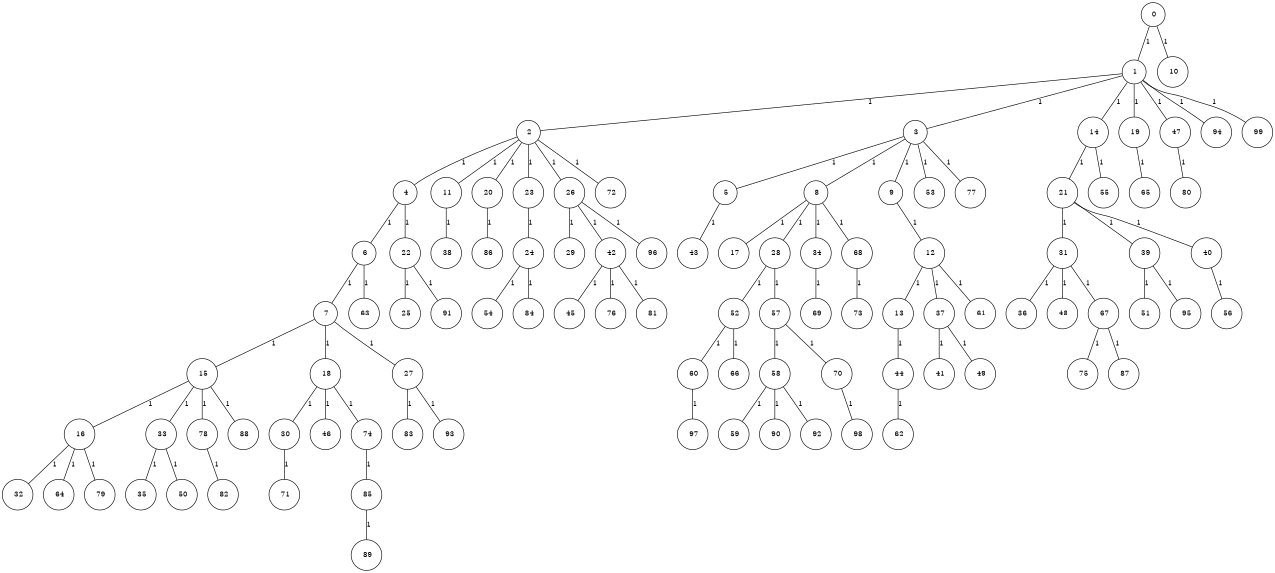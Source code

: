 graph G {
size="8.5,11;"
ratio = "expand;"
fixedsize="true;"
overlap="scale;"
node[shape=circle,width=.12,hight=.12,fontsize=12]
edge[fontsize=12]

0[label=" 0" color=black, pos="0.90476775,1.3335328!"];
1[label=" 1" color=black, pos="1.5204547,1.3064026!"];
2[label=" 2" color=black, pos="1.1134714,1.3400579!"];
3[label=" 3" color=black, pos="1.6291316,0.20238303!"];
4[label=" 4" color=black, pos="2.4858599,0.46500808!"];
5[label=" 5" color=black, pos="1.9340907,0.19255651!"];
6[label=" 6" color=black, pos="1.0604668,2.0620097!"];
7[label=" 7" color=black, pos="0.46729992,2.892203!"];
8[label=" 8" color=black, pos="0.84746618,2.0791234!"];
9[label=" 9" color=black, pos="0.66433467,1.9984117!"];
10[label=" 10" color=black, pos="0.46824845,0.77329633!"];
11[label=" 11" color=black, pos="2.6358457,2.0948584!"];
12[label=" 12" color=black, pos="1.5350063,1.8381466!"];
13[label=" 13" color=black, pos="0.48641779,0.51167302!"];
14[label=" 14" color=black, pos="2.2597825,0.70722273!"];
15[label=" 15" color=black, pos="2.1884652,1.0991501!"];
16[label=" 16" color=black, pos="0.82516151,1.4038523!"];
17[label=" 17" color=black, pos="1.5637995,2.2673023!"];
18[label=" 18" color=black, pos="2.7407335,0.12942801!"];
19[label=" 19" color=black, pos="0.016277988,1.4982847!"];
20[label=" 20" color=black, pos="0.78415283,0.020381298!"];
21[label=" 21" color=black, pos="2.3671344,1.8174552!"];
22[label=" 22" color=black, pos="2.1057371,0.35399933!"];
23[label=" 23" color=black, pos="1.1241036,1.3301338!"];
24[label=" 24" color=black, pos="2.6314229,2.4387613!"];
25[label=" 25" color=black, pos="0.13625002,0.22727044!"];
26[label=" 26" color=black, pos="0.74666224,2.2535627!"];
27[label=" 27" color=black, pos="1.5809848,2.3142245!"];
28[label=" 28" color=black, pos="0.088278712,2.6357083!"];
29[label=" 29" color=black, pos="2.8666601,2.08233!"];
30[label=" 30" color=black, pos="2.9778414,1.2665995!"];
31[label=" 31" color=black, pos="0.88947878,2.0512101!"];
32[label=" 32" color=black, pos="0.33071935,2.7161242!"];
33[label=" 33" color=black, pos="2.1960351,1.3439529!"];
34[label=" 34" color=black, pos="0.30009304,0.70563751!"];
35[label=" 35" color=black, pos="2.3493629,2.2462155!"];
36[label=" 36" color=black, pos="0.35446787,2.8930548!"];
37[label=" 37" color=black, pos="0.33508728,2.1935252!"];
38[label=" 38" color=black, pos="1.4117142,1.4148737!"];
39[label=" 39" color=black, pos="0.056858063,2.8220947!"];
40[label=" 40" color=black, pos="2.9560553,0.85454678!"];
41[label=" 41" color=black, pos="1.4816134,2.0947876!"];
42[label=" 42" color=black, pos="1.7960152,1.6627843!"];
43[label=" 43" color=black, pos="1.8202871,0.5830198!"];
44[label=" 44" color=black, pos="0.79092366,1.395883!"];
45[label=" 45" color=black, pos="0.45145939,2.4389396!"];
46[label=" 46" color=black, pos="1.049533,1.1643665!"];
47[label=" 47" color=black, pos="2.3198971,1.4939685!"];
48[label=" 48" color=black, pos="0.52467998,0.42804268!"];
49[label=" 49" color=black, pos="0.54701496,0.78799983!"];
50[label=" 50" color=black, pos="1.3232554,1.4884083!"];
51[label=" 51" color=black, pos="0.359784,0.31829755!"];
52[label=" 52" color=black, pos="2.5475027,2.2767186!"];
53[label=" 53" color=black, pos="2.3035888,2.8621357!"];
54[label=" 54" color=black, pos="1.5694715,0.45951298!"];
55[label=" 55" color=black, pos="0.012963339,1.165321!"];
56[label=" 56" color=black, pos="0.30199679,0.5439367!"];
57[label=" 57" color=black, pos="1.1161939,2.1920419!"];
58[label=" 58" color=black, pos="1.7827207,0.58299185!"];
59[label=" 59" color=black, pos="2.7518784,0.29321233!"];
60[label=" 60" color=black, pos="2.61547,2.2983432!"];
61[label=" 61" color=black, pos="0.28558915,0.2721807!"];
62[label=" 62" color=black, pos="2.1869811,0.7444293!"];
63[label=" 63" color=black, pos="1.6851752,0.73758771!"];
64[label=" 64" color=black, pos="0.50311397,2.8361837!"];
65[label=" 65" color=black, pos="1.6134609,2.0587572!"];
66[label=" 66" color=black, pos="2.7086759,2.5386863!"];
67[label=" 67" color=black, pos="0.54303848,0.75993542!"];
68[label=" 68" color=black, pos="0.40182953,0.077567272!"];
69[label=" 69" color=black, pos="0.21875751,1.5424794!"];
70[label=" 70" color=black, pos="2.0814416,2.605683!"];
71[label=" 71" color=black, pos="0.19665895,1.7537888!"];
72[label=" 72" color=black, pos="2.6247951,0.31908082!"];
73[label=" 73" color=black, pos="0.61819819,1.6344376!"];
74[label=" 74" color=black, pos="2.0195871,1.7874284!"];
75[label=" 75" color=black, pos="0.0050224522,2.7211341!"];
76[label=" 76" color=black, pos="2.6056425,0.094270662!"];
77[label=" 77" color=black, pos="2.1484493,2.2301386!"];
78[label=" 78" color=black, pos="1.9236587,1.9965078!"];
79[label=" 79" color=black, pos="2.1790922,0.82009052!"];
80[label=" 80" color=black, pos="2.3402691,0.042143229!"];
81[label=" 81" color=black, pos="0.5170094,0.28534143!"];
82[label=" 82" color=black, pos="1.8497047,1.0992222!"];
83[label=" 83" color=black, pos="1.6201337,0.26157911!"];
84[label=" 84" color=black, pos="1.6190576,2.0501762!"];
85[label=" 85" color=black, pos="2.9925998,0.99739792!"];
86[label=" 86" color=black, pos="0.11613625,1.0365761!"];
87[label=" 87" color=black, pos="2.7442023,1.0991157!"];
88[label=" 88" color=black, pos="1.9958379,1.0429388!"];
89[label=" 89" color=black, pos="2.8178397,0.049443876!"];
90[label=" 90" color=black, pos="2.4010501,1.5222715!"];
91[label=" 91" color=black, pos="0.96902232,0.24695996!"];
92[label=" 92" color=black, pos="0.13970039,1.3555869!"];
93[label=" 93" color=black, pos="0.57745089,1.0485586!"];
94[label=" 94" color=black, pos="2.3468905,0.98881557!"];
95[label=" 95" color=black, pos="0.94180126,0.17556431!"];
96[label=" 96" color=black, pos="0.22919012,2.4504865!"];
97[label=" 97" color=black, pos="0.54678328,1.7145742!"];
98[label=" 98" color=black, pos="2.6485964,1.9690171!"];
99[label=" 99" color=black, pos="1.0206964,2.2056987!"];
0--1[label="1"]
0--10[label="1"]
1--2[label="1"]
1--3[label="1"]
1--14[label="1"]
1--19[label="1"]
1--47[label="1"]
1--94[label="1"]
1--99[label="1"]
2--4[label="1"]
2--11[label="1"]
2--20[label="1"]
2--23[label="1"]
2--26[label="1"]
2--72[label="1"]
3--5[label="1"]
3--8[label="1"]
3--9[label="1"]
3--53[label="1"]
3--77[label="1"]
4--6[label="1"]
4--22[label="1"]
5--43[label="1"]
6--7[label="1"]
6--63[label="1"]
7--15[label="1"]
7--18[label="1"]
7--27[label="1"]
8--17[label="1"]
8--28[label="1"]
8--34[label="1"]
8--68[label="1"]
9--12[label="1"]
11--38[label="1"]
12--13[label="1"]
12--37[label="1"]
12--61[label="1"]
13--44[label="1"]
14--21[label="1"]
14--55[label="1"]
15--16[label="1"]
15--33[label="1"]
15--78[label="1"]
15--88[label="1"]
16--32[label="1"]
16--64[label="1"]
16--79[label="1"]
18--30[label="1"]
18--46[label="1"]
18--74[label="1"]
19--65[label="1"]
20--86[label="1"]
21--31[label="1"]
21--39[label="1"]
21--40[label="1"]
22--25[label="1"]
22--91[label="1"]
23--24[label="1"]
24--54[label="1"]
24--84[label="1"]
26--29[label="1"]
26--42[label="1"]
26--96[label="1"]
27--83[label="1"]
27--93[label="1"]
28--52[label="1"]
28--57[label="1"]
30--71[label="1"]
31--36[label="1"]
31--48[label="1"]
31--67[label="1"]
33--35[label="1"]
33--50[label="1"]
34--69[label="1"]
37--41[label="1"]
37--49[label="1"]
39--51[label="1"]
39--95[label="1"]
40--56[label="1"]
42--45[label="1"]
42--76[label="1"]
42--81[label="1"]
44--62[label="1"]
47--80[label="1"]
52--60[label="1"]
52--66[label="1"]
57--58[label="1"]
57--70[label="1"]
58--59[label="1"]
58--90[label="1"]
58--92[label="1"]
60--97[label="1"]
67--75[label="1"]
67--87[label="1"]
68--73[label="1"]
70--98[label="1"]
74--85[label="1"]
78--82[label="1"]
85--89[label="1"]

}
